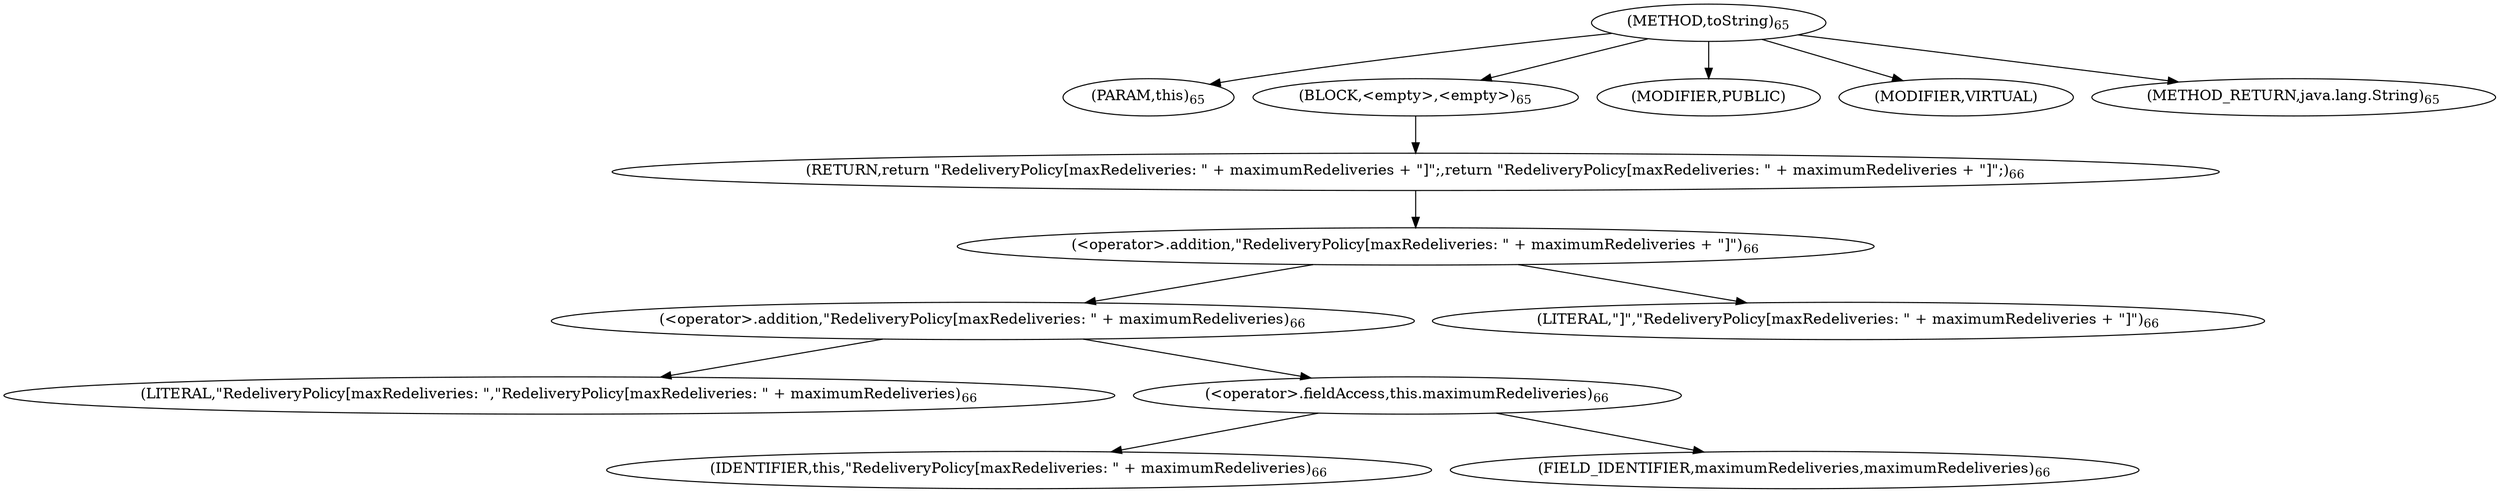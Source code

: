digraph "toString" {  
"168" [label = <(METHOD,toString)<SUB>65</SUB>> ]
"169" [label = <(PARAM,this)<SUB>65</SUB>> ]
"170" [label = <(BLOCK,&lt;empty&gt;,&lt;empty&gt;)<SUB>65</SUB>> ]
"171" [label = <(RETURN,return &quot;RedeliveryPolicy[maxRedeliveries: &quot; + maximumRedeliveries + &quot;]&quot;;,return &quot;RedeliveryPolicy[maxRedeliveries: &quot; + maximumRedeliveries + &quot;]&quot;;)<SUB>66</SUB>> ]
"172" [label = <(&lt;operator&gt;.addition,&quot;RedeliveryPolicy[maxRedeliveries: &quot; + maximumRedeliveries + &quot;]&quot;)<SUB>66</SUB>> ]
"173" [label = <(&lt;operator&gt;.addition,&quot;RedeliveryPolicy[maxRedeliveries: &quot; + maximumRedeliveries)<SUB>66</SUB>> ]
"174" [label = <(LITERAL,&quot;RedeliveryPolicy[maxRedeliveries: &quot;,&quot;RedeliveryPolicy[maxRedeliveries: &quot; + maximumRedeliveries)<SUB>66</SUB>> ]
"175" [label = <(&lt;operator&gt;.fieldAccess,this.maximumRedeliveries)<SUB>66</SUB>> ]
"176" [label = <(IDENTIFIER,this,&quot;RedeliveryPolicy[maxRedeliveries: &quot; + maximumRedeliveries)<SUB>66</SUB>> ]
"177" [label = <(FIELD_IDENTIFIER,maximumRedeliveries,maximumRedeliveries)<SUB>66</SUB>> ]
"178" [label = <(LITERAL,&quot;]&quot;,&quot;RedeliveryPolicy[maxRedeliveries: &quot; + maximumRedeliveries + &quot;]&quot;)<SUB>66</SUB>> ]
"179" [label = <(MODIFIER,PUBLIC)> ]
"180" [label = <(MODIFIER,VIRTUAL)> ]
"181" [label = <(METHOD_RETURN,java.lang.String)<SUB>65</SUB>> ]
  "168" -> "169" 
  "168" -> "170" 
  "168" -> "179" 
  "168" -> "180" 
  "168" -> "181" 
  "170" -> "171" 
  "171" -> "172" 
  "172" -> "173" 
  "172" -> "178" 
  "173" -> "174" 
  "173" -> "175" 
  "175" -> "176" 
  "175" -> "177" 
}
